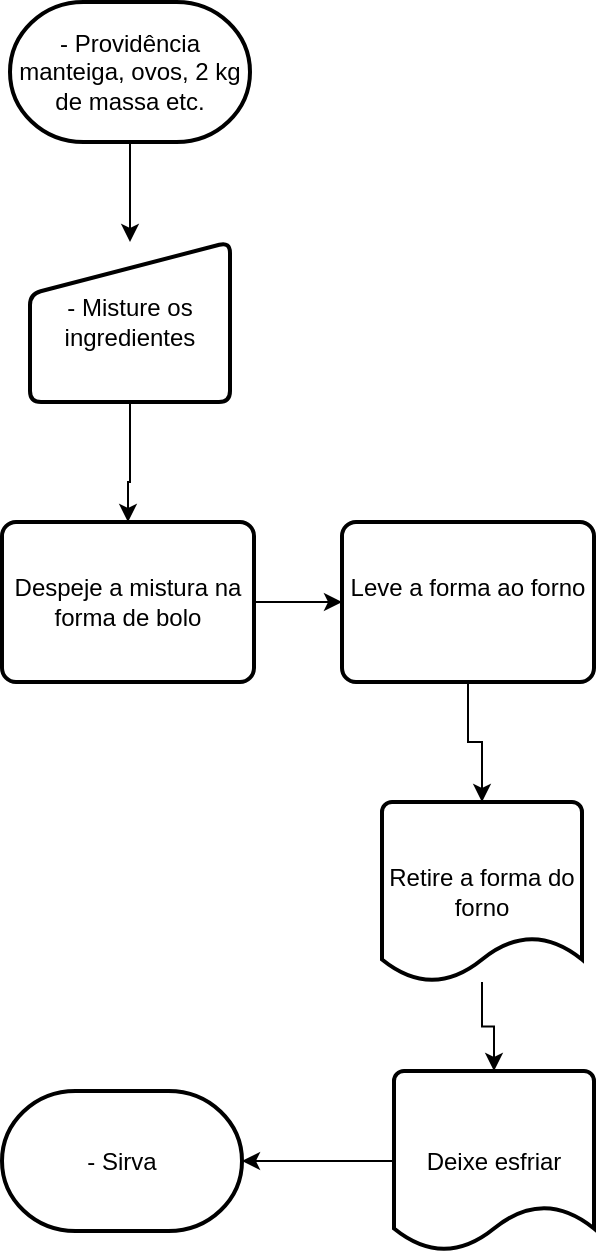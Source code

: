 <mxfile version="23.1.7" type="github">
  <diagram name="Página-1" id="jI4Mom-bvlGWx-AOMdB-">
    <mxGraphModel dx="1433" dy="780" grid="1" gridSize="10" guides="1" tooltips="1" connect="1" arrows="1" fold="1" page="1" pageScale="1" pageWidth="827" pageHeight="1169" math="0" shadow="0">
      <root>
        <mxCell id="0" />
        <mxCell id="1" parent="0" />
        <mxCell id="zrYSe3lO73KV0bCTM9f4-10" style="edgeStyle=orthogonalEdgeStyle;rounded=0;orthogonalLoop=1;jettySize=auto;html=1;entryX=0.5;entryY=0;entryDx=0;entryDy=0;" edge="1" parent="1" source="zrYSe3lO73KV0bCTM9f4-1" target="zrYSe3lO73KV0bCTM9f4-2">
          <mxGeometry relative="1" as="geometry" />
        </mxCell>
        <mxCell id="zrYSe3lO73KV0bCTM9f4-1" value="- Providência manteiga, ovos, 2 kg de massa etc." style="strokeWidth=2;html=1;shape=mxgraph.flowchart.terminator;whiteSpace=wrap;" vertex="1" parent="1">
          <mxGeometry x="354" y="50" width="120" height="70" as="geometry" />
        </mxCell>
        <mxCell id="zrYSe3lO73KV0bCTM9f4-12" value="" style="edgeStyle=orthogonalEdgeStyle;rounded=0;orthogonalLoop=1;jettySize=auto;html=1;" edge="1" parent="1" source="zrYSe3lO73KV0bCTM9f4-2" target="zrYSe3lO73KV0bCTM9f4-3">
          <mxGeometry relative="1" as="geometry">
            <Array as="points">
              <mxPoint x="414" y="290" />
              <mxPoint x="413" y="290" />
            </Array>
          </mxGeometry>
        </mxCell>
        <mxCell id="zrYSe3lO73KV0bCTM9f4-2" value="- Misture os ingredientes" style="html=1;strokeWidth=2;shape=manualInput;whiteSpace=wrap;rounded=1;size=26;arcSize=11;" vertex="1" parent="1">
          <mxGeometry x="364" y="170" width="100" height="80" as="geometry" />
        </mxCell>
        <mxCell id="zrYSe3lO73KV0bCTM9f4-13" value="" style="edgeStyle=orthogonalEdgeStyle;rounded=0;orthogonalLoop=1;jettySize=auto;html=1;" edge="1" parent="1" source="zrYSe3lO73KV0bCTM9f4-3" target="zrYSe3lO73KV0bCTM9f4-7">
          <mxGeometry relative="1" as="geometry" />
        </mxCell>
        <mxCell id="zrYSe3lO73KV0bCTM9f4-3" value="Despeje a mistura na forma de bolo" style="rounded=1;whiteSpace=wrap;html=1;absoluteArcSize=1;arcSize=14;strokeWidth=2;" vertex="1" parent="1">
          <mxGeometry x="350" y="310" width="126" height="80" as="geometry" />
        </mxCell>
        <mxCell id="zrYSe3lO73KV0bCTM9f4-15" value="" style="edgeStyle=orthogonalEdgeStyle;rounded=0;orthogonalLoop=1;jettySize=auto;html=1;" edge="1" parent="1" source="zrYSe3lO73KV0bCTM9f4-4" target="zrYSe3lO73KV0bCTM9f4-8">
          <mxGeometry relative="1" as="geometry" />
        </mxCell>
        <mxCell id="zrYSe3lO73KV0bCTM9f4-4" value="Retire a forma do forno" style="strokeWidth=2;html=1;shape=mxgraph.flowchart.document2;whiteSpace=wrap;size=0.25;" vertex="1" parent="1">
          <mxGeometry x="540" y="450" width="100" height="90" as="geometry" />
        </mxCell>
        <mxCell id="zrYSe3lO73KV0bCTM9f4-14" value="" style="edgeStyle=orthogonalEdgeStyle;rounded=0;orthogonalLoop=1;jettySize=auto;html=1;" edge="1" parent="1" source="zrYSe3lO73KV0bCTM9f4-7" target="zrYSe3lO73KV0bCTM9f4-4">
          <mxGeometry relative="1" as="geometry" />
        </mxCell>
        <mxCell id="zrYSe3lO73KV0bCTM9f4-7" value="Leve a forma ao forno&lt;div&gt;&lt;br/&gt;&lt;/div&gt;" style="rounded=1;whiteSpace=wrap;html=1;absoluteArcSize=1;arcSize=14;strokeWidth=2;" vertex="1" parent="1">
          <mxGeometry x="520" y="310" width="126" height="80" as="geometry" />
        </mxCell>
        <mxCell id="zrYSe3lO73KV0bCTM9f4-17" value="" style="edgeStyle=orthogonalEdgeStyle;rounded=0;orthogonalLoop=1;jettySize=auto;html=1;" edge="1" parent="1" source="zrYSe3lO73KV0bCTM9f4-8" target="zrYSe3lO73KV0bCTM9f4-16">
          <mxGeometry relative="1" as="geometry" />
        </mxCell>
        <mxCell id="zrYSe3lO73KV0bCTM9f4-8" value="Deixe esfriar" style="strokeWidth=2;html=1;shape=mxgraph.flowchart.document2;whiteSpace=wrap;size=0.25;" vertex="1" parent="1">
          <mxGeometry x="546" y="584.5" width="100" height="90" as="geometry" />
        </mxCell>
        <mxCell id="zrYSe3lO73KV0bCTM9f4-16" value="- Sirva" style="strokeWidth=2;html=1;shape=mxgraph.flowchart.terminator;whiteSpace=wrap;" vertex="1" parent="1">
          <mxGeometry x="350" y="594.5" width="120" height="70" as="geometry" />
        </mxCell>
      </root>
    </mxGraphModel>
  </diagram>
</mxfile>
